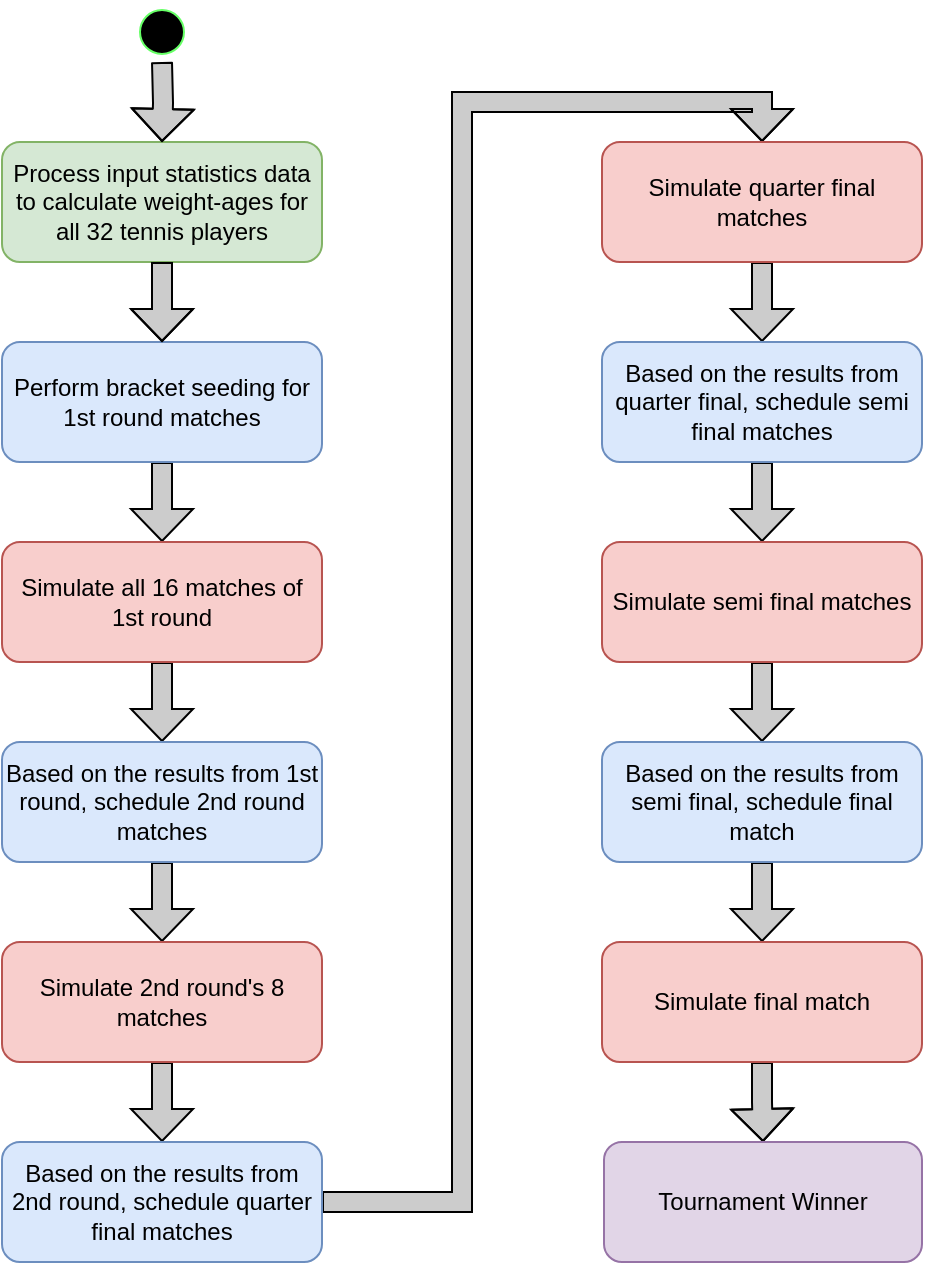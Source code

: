 <mxfile version="14.9.7" type="github">
  <diagram id="C5RBs43oDa-KdzZeNtuy" name="Page-1">
    <mxGraphModel dx="1109" dy="640" grid="1" gridSize="10" guides="1" tooltips="1" connect="1" arrows="1" fold="1" page="1" pageScale="1" pageWidth="291" pageHeight="413" math="0" shadow="0">
      <root>
        <mxCell id="WIyWlLk6GJQsqaUBKTNV-0" />
        <mxCell id="WIyWlLk6GJQsqaUBKTNV-1" parent="WIyWlLk6GJQsqaUBKTNV-0" />
        <mxCell id="WIyWlLk6GJQsqaUBKTNV-3" value="Process input statistics data to calculate weight-ages for all 32 tennis players" style="rounded=1;whiteSpace=wrap;html=1;fontSize=12;glass=0;strokeWidth=1;shadow=0;fillColor=#d5e8d4;strokeColor=#82b366;" parent="WIyWlLk6GJQsqaUBKTNV-1" vertex="1">
          <mxGeometry x="200" y="140" width="160" height="60" as="geometry" />
        </mxCell>
        <mxCell id="Y6ukIuZ310_lgU7GoK3n-22" value="" style="edgeStyle=orthogonalEdgeStyle;rounded=0;orthogonalLoop=1;jettySize=auto;html=1;endArrow=block;endFill=0;endSize=5;shape=flexArrow;startSize=3;strokeWidth=1;fillColor=#CCCCCC;" parent="WIyWlLk6GJQsqaUBKTNV-1" source="Y6ukIuZ310_lgU7GoK3n-0" target="Y6ukIuZ310_lgU7GoK3n-2" edge="1">
          <mxGeometry relative="1" as="geometry" />
        </mxCell>
        <mxCell id="Y6ukIuZ310_lgU7GoK3n-0" value="Perform bracket seeding for 1st round matches" style="rounded=1;whiteSpace=wrap;html=1;fontSize=12;glass=0;strokeWidth=1;shadow=0;fillColor=#dae8fc;strokeColor=#6c8ebf;" parent="WIyWlLk6GJQsqaUBKTNV-1" vertex="1">
          <mxGeometry x="200" y="240" width="160" height="60" as="geometry" />
        </mxCell>
        <mxCell id="Y6ukIuZ310_lgU7GoK3n-23" value="" style="edgeStyle=orthogonalEdgeStyle;rounded=0;orthogonalLoop=1;jettySize=auto;html=1;endArrow=block;endFill=0;endSize=5;shape=flexArrow;startSize=3;fillColor=#CCCCCC;" parent="WIyWlLk6GJQsqaUBKTNV-1" source="Y6ukIuZ310_lgU7GoK3n-2" target="Y6ukIuZ310_lgU7GoK3n-3" edge="1">
          <mxGeometry relative="1" as="geometry" />
        </mxCell>
        <mxCell id="Y6ukIuZ310_lgU7GoK3n-2" value="Simulate all 16 matches of 1st round" style="rounded=1;whiteSpace=wrap;html=1;fillColor=#f8cecc;strokeColor=#b85450;" parent="WIyWlLk6GJQsqaUBKTNV-1" vertex="1">
          <mxGeometry x="200" y="340" width="160" height="60" as="geometry" />
        </mxCell>
        <mxCell id="Y6ukIuZ310_lgU7GoK3n-24" value="" style="edgeStyle=orthogonalEdgeStyle;rounded=0;orthogonalLoop=1;jettySize=auto;html=1;endArrow=block;endFill=0;endSize=5;shape=flexArrow;startSize=3;fillColor=#CCCCCC;" parent="WIyWlLk6GJQsqaUBKTNV-1" source="Y6ukIuZ310_lgU7GoK3n-3" target="Y6ukIuZ310_lgU7GoK3n-9" edge="1">
          <mxGeometry relative="1" as="geometry" />
        </mxCell>
        <mxCell id="Y6ukIuZ310_lgU7GoK3n-3" value="Based on the results from 1st round, schedule 2nd round matches" style="rounded=1;whiteSpace=wrap;html=1;fillColor=#dae8fc;strokeColor=#6c8ebf;" parent="WIyWlLk6GJQsqaUBKTNV-1" vertex="1">
          <mxGeometry x="200" y="440" width="160" height="60" as="geometry" />
        </mxCell>
        <mxCell id="Y6ukIuZ310_lgU7GoK3n-25" value="" style="edgeStyle=orthogonalEdgeStyle;rounded=0;orthogonalLoop=1;jettySize=auto;html=1;endArrow=block;endFill=0;endSize=5;shape=flexArrow;startSize=3;fillColor=#CCCCCC;" parent="WIyWlLk6GJQsqaUBKTNV-1" source="Y6ukIuZ310_lgU7GoK3n-9" target="Y6ukIuZ310_lgU7GoK3n-12" edge="1">
          <mxGeometry relative="1" as="geometry" />
        </mxCell>
        <mxCell id="Y6ukIuZ310_lgU7GoK3n-9" value="Simulate 2nd round&#39;s 8 matches" style="rounded=1;whiteSpace=wrap;html=1;fillColor=#f8cecc;strokeColor=#b85450;" parent="WIyWlLk6GJQsqaUBKTNV-1" vertex="1">
          <mxGeometry x="200" y="540" width="160" height="60" as="geometry" />
        </mxCell>
        <mxCell id="Y6ukIuZ310_lgU7GoK3n-26" style="edgeStyle=orthogonalEdgeStyle;rounded=0;orthogonalLoop=1;jettySize=auto;html=1;entryX=0.5;entryY=0;entryDx=0;entryDy=0;endArrow=block;endFill=0;endSize=5;startSize=3;shape=flexArrow;fillColor=#CCCCCC;" parent="WIyWlLk6GJQsqaUBKTNV-1" source="Y6ukIuZ310_lgU7GoK3n-12" target="Y6ukIuZ310_lgU7GoK3n-13" edge="1">
          <mxGeometry relative="1" as="geometry" />
        </mxCell>
        <mxCell id="Y6ukIuZ310_lgU7GoK3n-12" value="Based on the results from 2nd round, schedule quarter final matches" style="rounded=1;whiteSpace=wrap;html=1;fillColor=#dae8fc;strokeColor=#6c8ebf;" parent="WIyWlLk6GJQsqaUBKTNV-1" vertex="1">
          <mxGeometry x="200" y="640" width="160" height="60" as="geometry" />
        </mxCell>
        <mxCell id="Y6ukIuZ310_lgU7GoK3n-27" value="" style="edgeStyle=orthogonalEdgeStyle;rounded=0;orthogonalLoop=1;jettySize=auto;html=1;endArrow=block;endFill=0;endSize=5;shape=flexArrow;startSize=3;fillColor=#CCCCCC;" parent="WIyWlLk6GJQsqaUBKTNV-1" source="Y6ukIuZ310_lgU7GoK3n-13" target="Y6ukIuZ310_lgU7GoK3n-17" edge="1">
          <mxGeometry relative="1" as="geometry" />
        </mxCell>
        <mxCell id="Y6ukIuZ310_lgU7GoK3n-13" value="Simulate quarter final matches" style="rounded=1;whiteSpace=wrap;html=1;fillColor=#f8cecc;strokeColor=#b85450;" parent="WIyWlLk6GJQsqaUBKTNV-1" vertex="1">
          <mxGeometry x="500" y="140" width="160" height="60" as="geometry" />
        </mxCell>
        <mxCell id="Y6ukIuZ310_lgU7GoK3n-28" value="" style="edgeStyle=orthogonalEdgeStyle;rounded=0;orthogonalLoop=1;jettySize=auto;html=1;endArrow=block;endFill=0;endSize=5;shape=flexArrow;fillColor=#CCCCCC;startSize=3;" parent="WIyWlLk6GJQsqaUBKTNV-1" source="Y6ukIuZ310_lgU7GoK3n-17" target="Y6ukIuZ310_lgU7GoK3n-18" edge="1">
          <mxGeometry relative="1" as="geometry" />
        </mxCell>
        <mxCell id="Y6ukIuZ310_lgU7GoK3n-17" value="Based on the results from quarter final, schedule semi final matches" style="rounded=1;whiteSpace=wrap;html=1;fillColor=#dae8fc;strokeColor=#6c8ebf;" parent="WIyWlLk6GJQsqaUBKTNV-1" vertex="1">
          <mxGeometry x="500" y="240" width="160" height="60" as="geometry" />
        </mxCell>
        <mxCell id="Y6ukIuZ310_lgU7GoK3n-29" value="" style="edgeStyle=orthogonalEdgeStyle;rounded=0;orthogonalLoop=1;jettySize=auto;html=1;endArrow=block;endFill=0;endSize=5;shape=flexArrow;fillColor=#CCCCCC;startSize=3;" parent="WIyWlLk6GJQsqaUBKTNV-1" source="Y6ukIuZ310_lgU7GoK3n-18" target="Y6ukIuZ310_lgU7GoK3n-19" edge="1">
          <mxGeometry relative="1" as="geometry" />
        </mxCell>
        <mxCell id="Y6ukIuZ310_lgU7GoK3n-18" value="Simulate semi final matches" style="rounded=1;whiteSpace=wrap;html=1;fillColor=#f8cecc;strokeColor=#b85450;" parent="WIyWlLk6GJQsqaUBKTNV-1" vertex="1">
          <mxGeometry x="500" y="340" width="160" height="60" as="geometry" />
        </mxCell>
        <mxCell id="Y6ukIuZ310_lgU7GoK3n-30" value="" style="edgeStyle=orthogonalEdgeStyle;rounded=0;orthogonalLoop=1;jettySize=auto;html=1;endArrow=block;endFill=0;endSize=5;shape=flexArrow;fillColor=#CCCCCC;startSize=3;" parent="WIyWlLk6GJQsqaUBKTNV-1" source="Y6ukIuZ310_lgU7GoK3n-19" target="Y6ukIuZ310_lgU7GoK3n-20" edge="1">
          <mxGeometry relative="1" as="geometry" />
        </mxCell>
        <mxCell id="Y6ukIuZ310_lgU7GoK3n-19" value="Based on the results from semi final, schedule final match" style="rounded=1;whiteSpace=wrap;html=1;fillColor=#dae8fc;strokeColor=#6c8ebf;" parent="WIyWlLk6GJQsqaUBKTNV-1" vertex="1">
          <mxGeometry x="500" y="440" width="160" height="60" as="geometry" />
        </mxCell>
        <mxCell id="Y6ukIuZ310_lgU7GoK3n-31" value="" style="edgeStyle=orthogonalEdgeStyle;rounded=0;orthogonalLoop=1;jettySize=auto;html=1;endArrow=block;endFill=0;endSize=5;shape=flexArrow;startSize=3;fillColor=#CCCCCC;" parent="WIyWlLk6GJQsqaUBKTNV-1" source="Y6ukIuZ310_lgU7GoK3n-20" target="Y6ukIuZ310_lgU7GoK3n-21" edge="1">
          <mxGeometry relative="1" as="geometry" />
        </mxCell>
        <mxCell id="Y6ukIuZ310_lgU7GoK3n-20" value="Simulate final match" style="rounded=1;whiteSpace=wrap;html=1;fillColor=#f8cecc;strokeColor=#b85450;" parent="WIyWlLk6GJQsqaUBKTNV-1" vertex="1">
          <mxGeometry x="500" y="540" width="160" height="60" as="geometry" />
        </mxCell>
        <mxCell id="Y6ukIuZ310_lgU7GoK3n-21" value="Tournament Winner" style="rounded=1;whiteSpace=wrap;html=1;fillColor=#e1d5e7;strokeColor=#9673a6;" parent="WIyWlLk6GJQsqaUBKTNV-1" vertex="1">
          <mxGeometry x="501" y="640" width="159" height="60" as="geometry" />
        </mxCell>
        <mxCell id="SlJE1VoiQPH5HTLEMMdZ-6" value="" style="edgeStyle=orthogonalEdgeStyle;rounded=0;orthogonalLoop=1;jettySize=auto;html=1;endArrow=block;endFill=0;endSize=5;shape=flexArrow;startSize=3;exitX=0.5;exitY=1;exitDx=0;exitDy=0;fillColor=#CCCCCC;" edge="1" parent="WIyWlLk6GJQsqaUBKTNV-1" source="WIyWlLk6GJQsqaUBKTNV-3">
          <mxGeometry relative="1" as="geometry">
            <mxPoint x="590.0" y="210" as="sourcePoint" />
            <mxPoint x="280" y="240" as="targetPoint" />
          </mxGeometry>
        </mxCell>
        <mxCell id="SlJE1VoiQPH5HTLEMMdZ-7" value="" style="ellipse;html=1;shape=startState;fillColor=#000000;strokeColor=#66FF66;" vertex="1" parent="WIyWlLk6GJQsqaUBKTNV-1">
          <mxGeometry x="265" y="70" width="30" height="30" as="geometry" />
        </mxCell>
        <mxCell id="SlJE1VoiQPH5HTLEMMdZ-8" value="" style="edgeStyle=orthogonalEdgeStyle;html=1;verticalAlign=bottom;endArrow=open;endSize=5;fillColor=#CCCCCC;shape=flexArrow;startSize=3;entryX=0.5;entryY=0;entryDx=0;entryDy=0;" edge="1" parent="WIyWlLk6GJQsqaUBKTNV-1" target="WIyWlLk6GJQsqaUBKTNV-3">
          <mxGeometry relative="1" as="geometry">
            <mxPoint x="280" y="130" as="targetPoint" />
            <mxPoint x="280" y="100" as="sourcePoint" />
          </mxGeometry>
        </mxCell>
      </root>
    </mxGraphModel>
  </diagram>
</mxfile>
